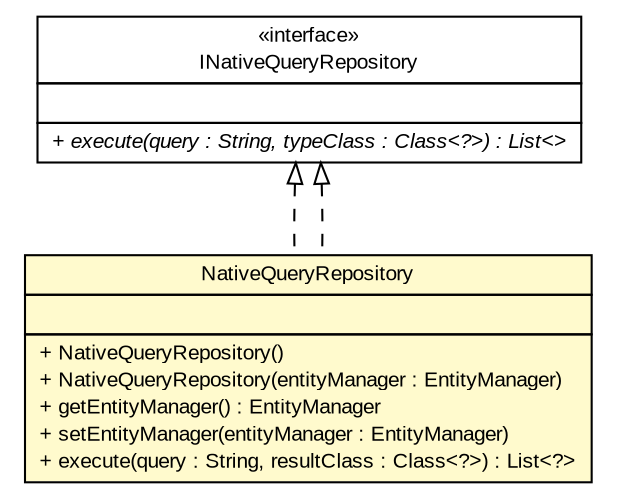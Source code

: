 #!/usr/local/bin/dot
#
# Class diagram 
# Generated by UMLGraph version R5_6-24-gf6e263 (http://www.umlgraph.org/)
#

digraph G {
	edge [fontname="arial",fontsize=10,labelfontname="arial",labelfontsize=10];
	node [fontname="arial",fontsize=10,shape=plaintext];
	nodesep=0.25;
	ranksep=0.5;
	// gov.sandia.cf.dao.impl.NativeQueryRepository
	c240417 [label=<<table title="gov.sandia.cf.dao.impl.NativeQueryRepository" border="0" cellborder="1" cellspacing="0" cellpadding="2" port="p" bgcolor="lemonChiffon" href="./NativeQueryRepository.html">
		<tr><td><table border="0" cellspacing="0" cellpadding="1">
<tr><td align="center" balign="center"> NativeQueryRepository </td></tr>
		</table></td></tr>
		<tr><td><table border="0" cellspacing="0" cellpadding="1">
<tr><td align="left" balign="left">  </td></tr>
		</table></td></tr>
		<tr><td><table border="0" cellspacing="0" cellpadding="1">
<tr><td align="left" balign="left"> + NativeQueryRepository() </td></tr>
<tr><td align="left" balign="left"> + NativeQueryRepository(entityManager : EntityManager) </td></tr>
<tr><td align="left" balign="left"> + getEntityManager() : EntityManager </td></tr>
<tr><td align="left" balign="left"> + setEntityManager(entityManager : EntityManager) </td></tr>
<tr><td align="left" balign="left"> + execute(query : String, resultClass : Class&lt;?&gt;) : List&lt;?&gt; </td></tr>
		</table></td></tr>
		</table>>, URL="./NativeQueryRepository.html", fontname="arial", fontcolor="black", fontsize=10.0];
	// gov.sandia.cf.dao.INativeQueryRepository
	c240463 [label=<<table title="gov.sandia.cf.dao.INativeQueryRepository" border="0" cellborder="1" cellspacing="0" cellpadding="2" port="p" href="../INativeQueryRepository.html">
		<tr><td><table border="0" cellspacing="0" cellpadding="1">
<tr><td align="center" balign="center"> &#171;interface&#187; </td></tr>
<tr><td align="center" balign="center"> INativeQueryRepository </td></tr>
		</table></td></tr>
		<tr><td><table border="0" cellspacing="0" cellpadding="1">
<tr><td align="left" balign="left">  </td></tr>
		</table></td></tr>
		<tr><td><table border="0" cellspacing="0" cellpadding="1">
<tr><td align="left" balign="left"><font face="arial italic" point-size="10.0"> + execute(query : String, typeClass : Class&lt;?&gt;) : List&lt;&gt; </font></td></tr>
		</table></td></tr>
		</table>>, URL="../INativeQueryRepository.html", fontname="arial", fontcolor="black", fontsize=10.0];
	//gov.sandia.cf.dao.impl.NativeQueryRepository implements gov.sandia.cf.dao.INativeQueryRepository
	c240463:p -> c240417:p [dir=back,arrowtail=empty,style=dashed];
	//gov.sandia.cf.dao.impl.NativeQueryRepository implements gov.sandia.cf.dao.INativeQueryRepository
	c240463:p -> c240417:p [dir=back,arrowtail=empty,style=dashed];
}

